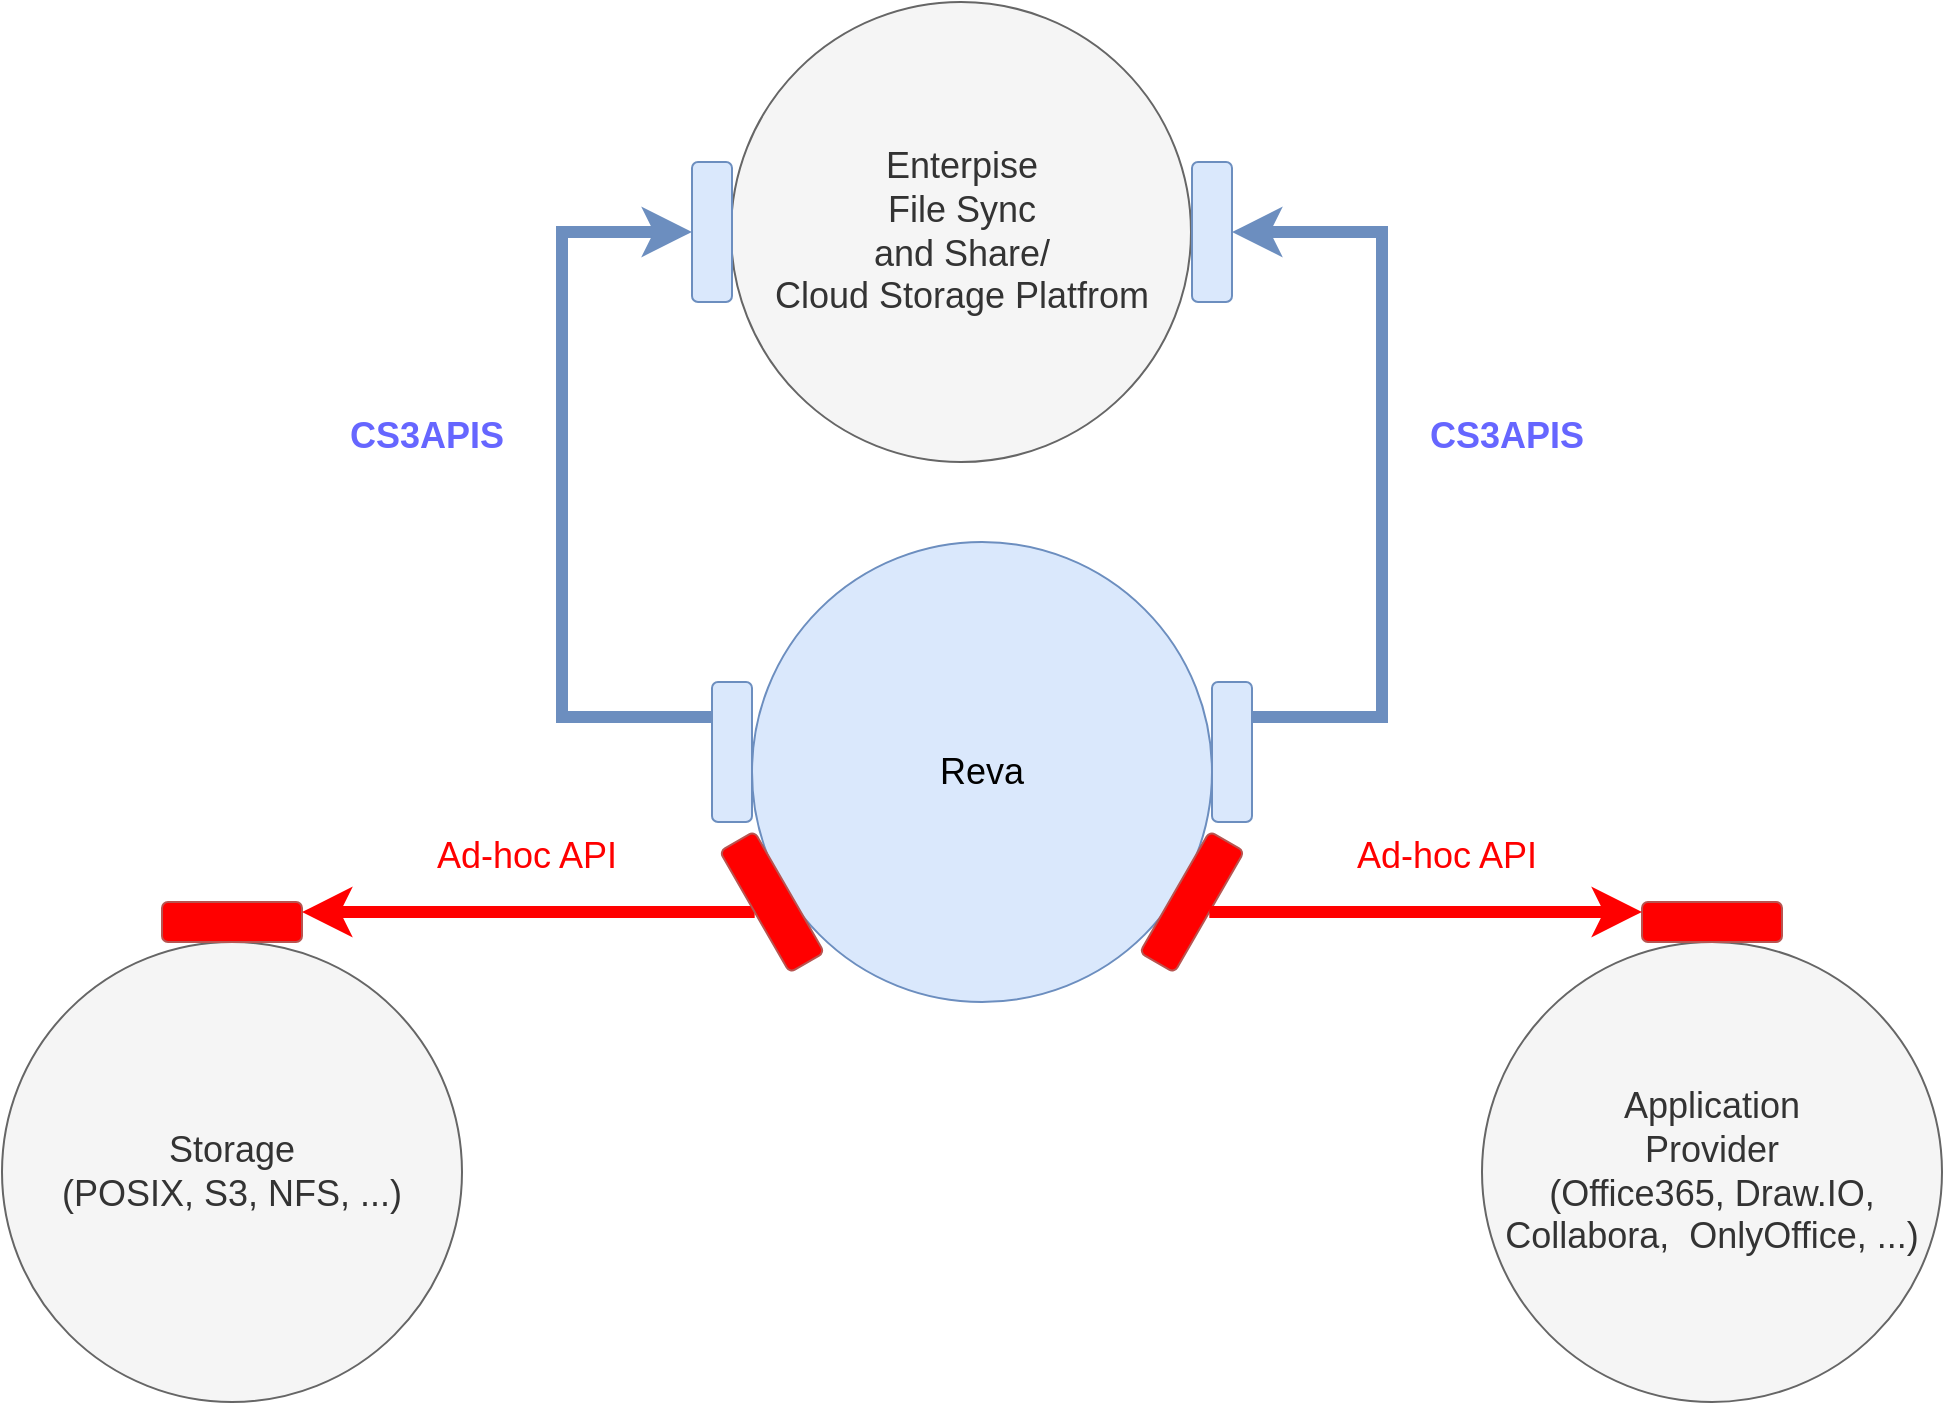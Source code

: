 <mxfile pages="1" version="11.2.5" type="device"><diagram id="OQ77yBGI1ojjs5omx-xV" name="Page-1"><mxGraphModel dx="1102" dy="1002" grid="1" gridSize="10" guides="1" tooltips="1" connect="1" arrows="1" fold="1" page="1" pageScale="1" pageWidth="1100" pageHeight="850" math="0" shadow="0"><root><mxCell id="0"/><mxCell id="1" parent="0"/><mxCell id="l9akvVjYEzPvyc0ez8lo-2" value="&lt;font style=&quot;font-size: 18px&quot;&gt;Storage&lt;br&gt;(POSIX, S3, NFS, ...)&lt;br&gt;&lt;/font&gt;" style="ellipse;whiteSpace=wrap;html=1;aspect=fixed;fillColor=#f5f5f5;strokeColor=#666666;fontColor=#333333;" parent="1" vertex="1"><mxGeometry x="70" y="510" width="230" height="230" as="geometry"/></mxCell><mxCell id="l9akvVjYEzPvyc0ez8lo-4" value="&lt;font style=&quot;font-size: 18px&quot;&gt;Application&lt;br&gt;Provider&lt;br&gt;(Office365, Draw.IO, Collabora,&amp;nbsp; OnlyOffice, ...)&lt;br&gt;&lt;/font&gt;" style="ellipse;whiteSpace=wrap;html=1;aspect=fixed;fillColor=#f5f5f5;strokeColor=#666666;fontColor=#333333;" parent="1" vertex="1"><mxGeometry x="810" y="510" width="230" height="230" as="geometry"/></mxCell><mxCell id="l9akvVjYEzPvyc0ez8lo-5" value="&lt;font style=&quot;font-size: 18px&quot;&gt;Enterpise&lt;br&gt;File Sync&lt;br&gt;and Share/&lt;br&gt;Cloud Storage Platfrom&lt;/font&gt;" style="ellipse;whiteSpace=wrap;html=1;aspect=fixed;fillColor=#f5f5f5;strokeColor=#666666;fontColor=#333333;" parent="1" vertex="1"><mxGeometry x="434.5" y="40" width="230" height="230" as="geometry"/></mxCell><mxCell id="0vU2jw0-FIwK2onsJHMu-5" style="edgeStyle=orthogonalEdgeStyle;rounded=0;orthogonalLoop=1;jettySize=auto;html=1;entryX=0.25;entryY=1;entryDx=0;entryDy=0;strokeWidth=6;fillColor=#dae8fc;strokeColor=#6c8ebf;endArrow=none;endFill=0;startArrow=classic;startFill=1;" edge="1" parent="1" source="l9akvVjYEzPvyc0ez8lo-10" target="0vU2jw0-FIwK2onsJHMu-3"><mxGeometry relative="1" as="geometry"><Array as="points"><mxPoint x="350" y="155"/><mxPoint x="350" y="398"/></Array></mxGeometry></mxCell><mxCell id="l9akvVjYEzPvyc0ez8lo-10" value="" style="rounded=1;whiteSpace=wrap;html=1;rotation=90;fillColor=#dae8fc;strokeColor=#6c8ebf;" parent="1" vertex="1"><mxGeometry x="390" y="145" width="70" height="20" as="geometry"/></mxCell><mxCell id="l9akvVjYEzPvyc0ez8lo-12" value="" style="rounded=1;whiteSpace=wrap;html=1;rotation=-180;fillColor=#FF0000;strokeColor=#b85450;" parent="1" vertex="1"><mxGeometry x="150" y="490" width="70" height="20" as="geometry"/></mxCell><mxCell id="0vU2jw0-FIwK2onsJHMu-15" style="edgeStyle=orthogonalEdgeStyle;rounded=0;orthogonalLoop=1;jettySize=auto;html=1;entryX=0.25;entryY=0;entryDx=0;entryDy=0;startArrow=classic;startFill=1;endArrow=none;endFill=0;strokeColor=#6c8ebf;strokeWidth=6;fillColor=#dae8fc;" edge="1" parent="1" source="l9akvVjYEzPvyc0ez8lo-13" target="0vU2jw0-FIwK2onsJHMu-4"><mxGeometry relative="1" as="geometry"><Array as="points"><mxPoint x="760" y="155"/><mxPoint x="760" y="398"/></Array></mxGeometry></mxCell><mxCell id="l9akvVjYEzPvyc0ez8lo-13" value="" style="rounded=1;whiteSpace=wrap;html=1;rotation=90;fillColor=#dae8fc;strokeColor=#6c8ebf;" parent="1" vertex="1"><mxGeometry x="640" y="145" width="70" height="20" as="geometry"/></mxCell><mxCell id="l9akvVjYEzPvyc0ez8lo-14" value="" style="rounded=1;whiteSpace=wrap;html=1;rotation=-180;fillColor=#FF0000;strokeColor=#b85450;" parent="1" vertex="1"><mxGeometry x="890" y="490" width="70" height="20" as="geometry"/></mxCell><mxCell id="l9akvVjYEzPvyc0ez8lo-18" value="&lt;font style=&quot;font-size: 18px&quot;&gt;&lt;b&gt;CS3APIS&lt;/b&gt;&lt;/font&gt;" style="text;html=1;resizable=0;points=[];align=center;verticalAlign=middle;labelBackgroundColor=#ffffff;fontColor=#6666FF;" parent="1" vertex="1" connectable="0"><mxGeometry x="200.03" y="270.053" as="geometry"><mxPoint x="81.5" y="-13" as="offset"/></mxGeometry></mxCell><mxCell id="0vU2jw0-FIwK2onsJHMu-1" value="&lt;span style=&quot;font-size: 18px&quot;&gt;Reva&lt;/span&gt;" style="ellipse;whiteSpace=wrap;html=1;aspect=fixed;fillColor=#DAE8FC;strokeColor=#6c8ebf;" vertex="1" parent="1"><mxGeometry x="445" y="310" width="230" height="230" as="geometry"/></mxCell><mxCell id="0vU2jw0-FIwK2onsJHMu-3" value="" style="rounded=1;whiteSpace=wrap;html=1;rotation=90;fillColor=#dae8fc;strokeColor=#6c8ebf;" vertex="1" parent="1"><mxGeometry x="400" y="405" width="70" height="20" as="geometry"/></mxCell><mxCell id="0vU2jw0-FIwK2onsJHMu-4" value="" style="rounded=1;whiteSpace=wrap;html=1;rotation=90;fillColor=#dae8fc;strokeColor=#6c8ebf;" vertex="1" parent="1"><mxGeometry x="650" y="405" width="70" height="20" as="geometry"/></mxCell><mxCell id="0vU2jw0-FIwK2onsJHMu-8" style="edgeStyle=orthogonalEdgeStyle;rounded=0;orthogonalLoop=1;jettySize=auto;html=1;exitX=0.5;exitY=1;exitDx=0;exitDy=0;entryX=0;entryY=0.75;entryDx=0;entryDy=0;strokeColor=#FF0000;strokeWidth=6;" edge="1" parent="1" source="0vU2jw0-FIwK2onsJHMu-7" target="l9akvVjYEzPvyc0ez8lo-12"><mxGeometry relative="1" as="geometry"/></mxCell><mxCell id="0vU2jw0-FIwK2onsJHMu-7" value="" style="rounded=1;whiteSpace=wrap;html=1;rotation=60;fillColor=#FF0000;strokeColor=#b85450;" vertex="1" parent="1"><mxGeometry x="420" y="480" width="70" height="20" as="geometry"/></mxCell><mxCell id="0vU2jw0-FIwK2onsJHMu-14" value="" style="rounded=1;whiteSpace=wrap;html=1;rotation=120;fillColor=#FF0000;strokeColor=#b85450;direction=east;" vertex="1" parent="1"><mxGeometry x="630" y="480" width="70" height="20" as="geometry"/></mxCell><mxCell id="0vU2jw0-FIwK2onsJHMu-16" style="edgeStyle=orthogonalEdgeStyle;rounded=0;orthogonalLoop=1;jettySize=auto;html=1;exitX=0.5;exitY=0;exitDx=0;exitDy=0;entryX=1;entryY=0.75;entryDx=0;entryDy=0;strokeColor=#FF0000;strokeWidth=6;" edge="1" parent="1" source="0vU2jw0-FIwK2onsJHMu-14" target="l9akvVjYEzPvyc0ez8lo-14"><mxGeometry relative="1" as="geometry"><mxPoint x="456" y="505" as="sourcePoint"/><mxPoint x="230" y="505" as="targetPoint"/></mxGeometry></mxCell><mxCell id="0vU2jw0-FIwK2onsJHMu-17" value="&lt;font style=&quot;font-size: 18px&quot; color=&quot;#ff0000&quot;&gt;Ad-hoc API&lt;/font&gt;" style="text;html=1;resizable=0;points=[];align=center;verticalAlign=middle;labelBackgroundColor=#ffffff;" vertex="1" connectable="0" parent="1"><mxGeometry x="250.03" y="480.053" as="geometry"><mxPoint x="81.5" y="-13" as="offset"/></mxGeometry></mxCell><mxCell id="0vU2jw0-FIwK2onsJHMu-18" value="&lt;font style=&quot;font-size: 18px&quot; color=&quot;#ff0000&quot;&gt;Ad-hoc API&lt;/font&gt;" style="text;html=1;resizable=0;points=[];align=center;verticalAlign=middle;labelBackgroundColor=#ffffff;" vertex="1" connectable="0" parent="1"><mxGeometry x="710.03" y="480.053" as="geometry"><mxPoint x="81.5" y="-13" as="offset"/></mxGeometry></mxCell><mxCell id="0vU2jw0-FIwK2onsJHMu-19" value="&lt;font style=&quot;font-size: 18px&quot;&gt;&lt;b&gt;CS3APIS&lt;/b&gt;&lt;/font&gt;" style="text;html=1;resizable=0;points=[];align=center;verticalAlign=middle;labelBackgroundColor=#ffffff;fontColor=#6666FF;" vertex="1" connectable="0" parent="1"><mxGeometry x="740.03" y="270.053" as="geometry"><mxPoint x="81.5" y="-13" as="offset"/></mxGeometry></mxCell></root></mxGraphModel></diagram></mxfile>